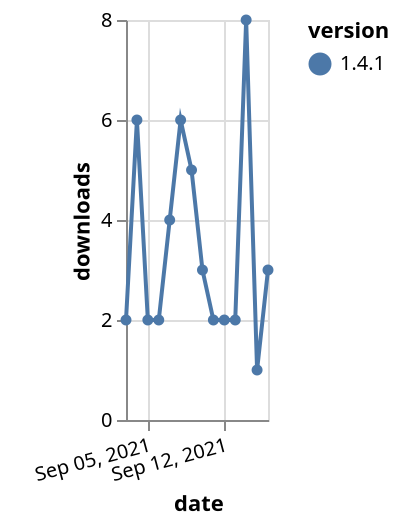 {"$schema": "https://vega.github.io/schema/vega-lite/v5.json", "description": "A simple bar chart with embedded data.", "data": {"values": [{"date": "2021-09-03", "total": 3223, "delta": 2, "version": "1.4.1"}, {"date": "2021-09-04", "total": 3229, "delta": 6, "version": "1.4.1"}, {"date": "2021-09-05", "total": 3231, "delta": 2, "version": "1.4.1"}, {"date": "2021-09-06", "total": 3233, "delta": 2, "version": "1.4.1"}, {"date": "2021-09-07", "total": 3237, "delta": 4, "version": "1.4.1"}, {"date": "2021-09-08", "total": 3243, "delta": 6, "version": "1.4.1"}, {"date": "2021-09-09", "total": 3248, "delta": 5, "version": "1.4.1"}, {"date": "2021-09-10", "total": 3251, "delta": 3, "version": "1.4.1"}, {"date": "2021-09-11", "total": 3253, "delta": 2, "version": "1.4.1"}, {"date": "2021-09-12", "total": 3255, "delta": 2, "version": "1.4.1"}, {"date": "2021-09-13", "total": 3257, "delta": 2, "version": "1.4.1"}, {"date": "2021-09-14", "total": 3265, "delta": 8, "version": "1.4.1"}, {"date": "2021-09-15", "total": 3266, "delta": 1, "version": "1.4.1"}, {"date": "2021-09-16", "total": 3269, "delta": 3, "version": "1.4.1"}]}, "width": "container", "mark": {"type": "line", "point": {"filled": true}}, "encoding": {"x": {"field": "date", "type": "temporal", "timeUnit": "yearmonthdate", "title": "date", "axis": {"labelAngle": -15}}, "y": {"field": "delta", "type": "quantitative", "title": "downloads"}, "color": {"field": "version", "type": "nominal"}, "tooltip": {"field": "delta"}}}